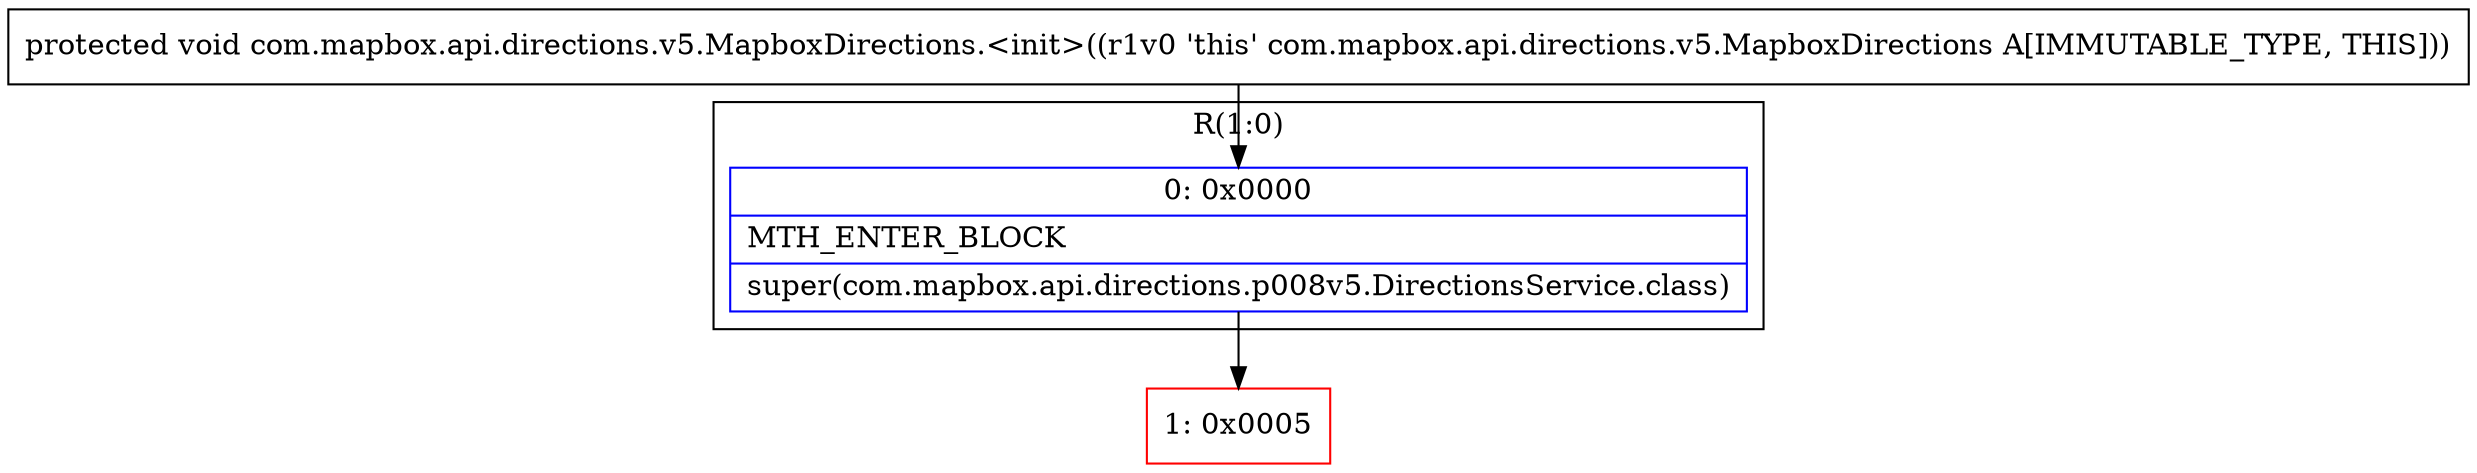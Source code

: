 digraph "CFG forcom.mapbox.api.directions.v5.MapboxDirections.\<init\>()V" {
subgraph cluster_Region_1597554555 {
label = "R(1:0)";
node [shape=record,color=blue];
Node_0 [shape=record,label="{0\:\ 0x0000|MTH_ENTER_BLOCK\l|super(com.mapbox.api.directions.p008v5.DirectionsService.class)\l}"];
}
Node_1 [shape=record,color=red,label="{1\:\ 0x0005}"];
MethodNode[shape=record,label="{protected void com.mapbox.api.directions.v5.MapboxDirections.\<init\>((r1v0 'this' com.mapbox.api.directions.v5.MapboxDirections A[IMMUTABLE_TYPE, THIS])) }"];
MethodNode -> Node_0;
Node_0 -> Node_1;
}

